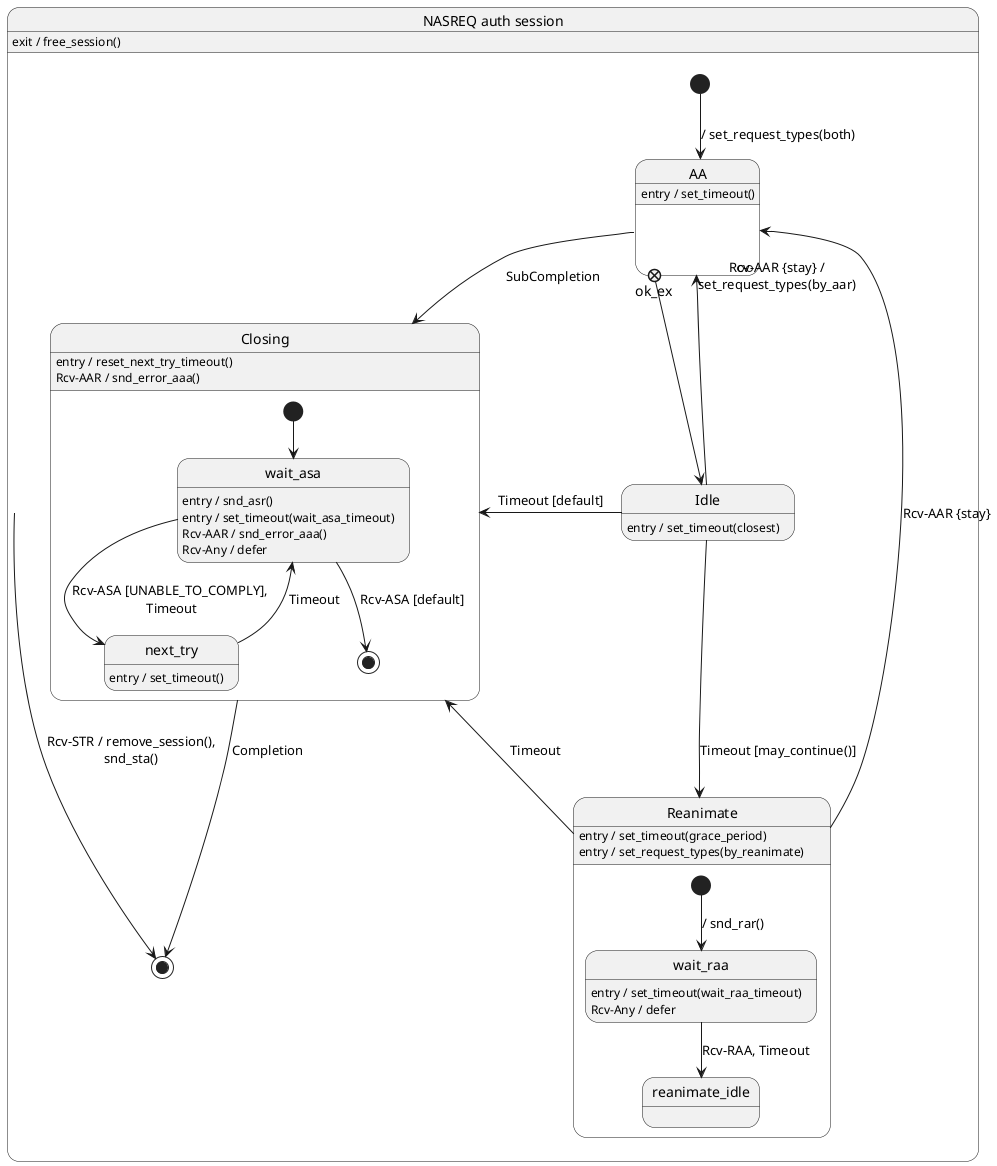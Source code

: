 {
  "sha1": "gohscr3u7bmz7a76ldzirwxx9vxvqhb",
  "insertion": {
    "when": "2024-06-01T09:03:08.094Z",
    "user": "plantuml@gmail.com"
  }
}
@startuml
set separator none
state "NASREQ auth session" as nasreq_auth {
    nasreq_auth: exit / free_session()

    nasreq_auth --> [*]: Rcv-STR / remove_session(),\nsnd_sta()

    [*] --> AA: / set_request_types(both)
    State AA <<O-O>>
    state AA {
            AA: entry / set_timeout()
            state "ok_ex" as aa_ok_ex <<exitpoint>>
    }
    AA --> Closing: SubCompletion
    aa_ok_ex --> Idle
    state Idle {
            Idle: entry / set_timeout(closest)
    }
    Idle --> AA: Rcv-AAR {stay} /\nset_request_types(by_aar)
    Idle --> Reanimate: Timeout [may_continue()]
    Idle -left-> Closing: Timeout [default]
    state Reanimate {
            Reanimate: entry / set_timeout(grace_period)
            Reanimate: entry / set_request_types(by_reanimate)

            [*] --> wait_raa: / snd_rar()
            state wait_raa {
                    wait_raa: entry / set_timeout(wait_raa_timeout)
                    wait_raa: Rcv-Any / defer
            }
            wait_raa --> reanimate_idle: Rcv-RAA, Timeout
    }
    Reanimate -left-> AA: Rcv-AAR {stay}
    Reanimate --> Closing: Timeout
    state Closing {
            Closing: entry / reset_next_try_timeout()
            Closing: Rcv-AAR / snd_error_aaa()

            [*] --> wait_asa
            state wait_asa {
                    wait_asa: entry / snd_asr()
                    wait_asa: entry / set_timeout(wait_asa_timeout)
                    wait_asa: Rcv-AAR / snd_error_aaa()
                    wait_asa: Rcv-Any / defer
            }
            wait_asa --> next_try: Rcv-ASA [UNABLE_TO_COMPLY], \nTimeout
            wait_asa --> [*]: Rcv-ASA [default]
            state next_try {
                    next_try: entry / set_timeout()
            }
            next_try --> wait_asa: Timeout
    }
    Closing --> [*]: Completion
}

@enduml
